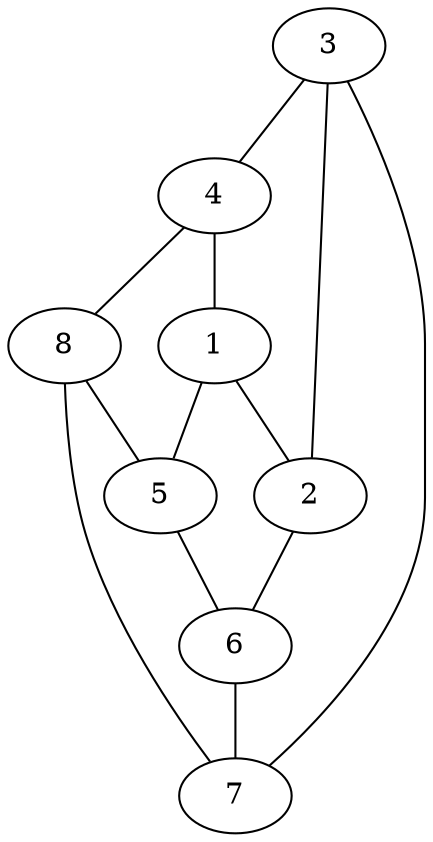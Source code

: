 graph {
    0 [ label = "8" ]
    1 [ label = "3" ]
    2 [ label = "4" ]
    3 [ label = "5" ]
    4 [ label = "1" ]
    5 [ label = "7" ]
    6 [ label = "6" ]
    7 [ label = "2" ]
    4 -- 7 [ ]
    7 -- 1 [ ]
    1 -- 2 [ ]
    2 -- 4 [ ]
    3 -- 6 [ ]
    6 -- 5 [ ]
    5 -- 0 [ ]
    0 -- 3 [ ]
    4 -- 3 [ ]
    7 -- 6 [ ]
    1 -- 5 [ ]
    2 -- 0 [ ]
}
